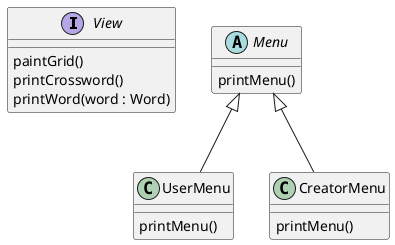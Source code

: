 @startuml
interface View  {
    paintGrid()
    printCrossword()
    printWord(word : Word)
}

abstract class Menu {
    printMenu()
}

class UserMenu extends Menu {
    printMenu()
}

class CreatorMenu extends Menu {
    printMenu()
}
@enduml